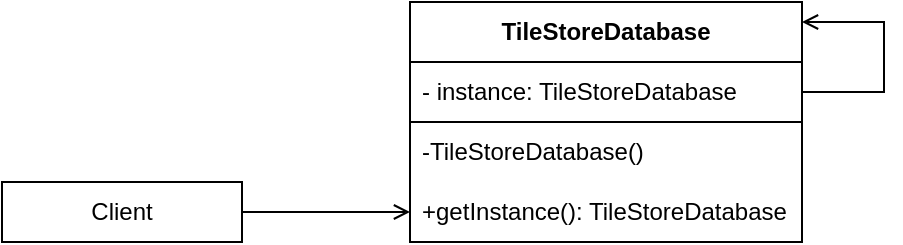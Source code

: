<mxfile version="22.1.0" type="device">
  <diagram name="Страница — 1" id="DvHAV4rDUdZ_pgSwHU-f">
    <mxGraphModel dx="715" dy="460" grid="1" gridSize="10" guides="1" tooltips="1" connect="1" arrows="1" fold="1" page="1" pageScale="1" pageWidth="827" pageHeight="1169" math="0" shadow="0">
      <root>
        <mxCell id="0" />
        <mxCell id="1" parent="0" />
        <mxCell id="VBnZshdeBotuiHCQ5XCg-6" style="edgeStyle=orthogonalEdgeStyle;rounded=0;orthogonalLoop=1;jettySize=auto;html=1;exitX=1;exitY=0.5;exitDx=0;exitDy=0;entryX=0;entryY=0.5;entryDx=0;entryDy=0;endArrow=open;endFill=0;" edge="1" parent="1" source="VBnZshdeBotuiHCQ5XCg-1" target="VBnZshdeBotuiHCQ5XCg-5">
          <mxGeometry relative="1" as="geometry" />
        </mxCell>
        <mxCell id="VBnZshdeBotuiHCQ5XCg-1" value="Client" style="rounded=0;whiteSpace=wrap;html=1;" vertex="1" parent="1">
          <mxGeometry x="210" y="290" width="120" height="30" as="geometry" />
        </mxCell>
        <mxCell id="VBnZshdeBotuiHCQ5XCg-2" value="&lt;b&gt;TileStoreDatabase&lt;/b&gt;" style="swimlane;fontStyle=0;childLayout=stackLayout;horizontal=1;startSize=30;horizontalStack=0;resizeParent=1;resizeParentMax=0;resizeLast=0;collapsible=1;marginBottom=0;whiteSpace=wrap;html=1;" vertex="1" parent="1">
          <mxGeometry x="414" y="200" width="196" height="120" as="geometry" />
        </mxCell>
        <mxCell id="VBnZshdeBotuiHCQ5XCg-7" style="edgeStyle=orthogonalEdgeStyle;rounded=0;orthogonalLoop=1;jettySize=auto;html=1;exitX=1;exitY=0.5;exitDx=0;exitDy=0;endArrow=open;endFill=0;" edge="1" parent="VBnZshdeBotuiHCQ5XCg-2" source="VBnZshdeBotuiHCQ5XCg-3" target="VBnZshdeBotuiHCQ5XCg-2">
          <mxGeometry relative="1" as="geometry">
            <mxPoint x="206" y="10" as="targetPoint" />
            <Array as="points">
              <mxPoint x="237" y="45" />
              <mxPoint x="237" y="10" />
            </Array>
          </mxGeometry>
        </mxCell>
        <mxCell id="VBnZshdeBotuiHCQ5XCg-3" value="- instance: TileStoreDatabase" style="text;strokeColor=default;fillColor=none;align=left;verticalAlign=middle;spacingLeft=4;spacingRight=4;overflow=hidden;points=[[0,0.5],[1,0.5]];portConstraint=eastwest;rotatable=0;whiteSpace=wrap;html=1;" vertex="1" parent="VBnZshdeBotuiHCQ5XCg-2">
          <mxGeometry y="30" width="196" height="30" as="geometry" />
        </mxCell>
        <mxCell id="VBnZshdeBotuiHCQ5XCg-4" value="-TileStoreDatabase()" style="text;strokeColor=none;fillColor=none;align=left;verticalAlign=middle;spacingLeft=4;spacingRight=4;overflow=hidden;points=[[0,0.5],[1,0.5]];portConstraint=eastwest;rotatable=0;whiteSpace=wrap;html=1;" vertex="1" parent="VBnZshdeBotuiHCQ5XCg-2">
          <mxGeometry y="60" width="196" height="30" as="geometry" />
        </mxCell>
        <mxCell id="VBnZshdeBotuiHCQ5XCg-5" value="+getInstance(): TileStoreDatabase" style="text;strokeColor=none;fillColor=none;align=left;verticalAlign=middle;spacingLeft=4;spacingRight=4;overflow=hidden;points=[[0,0.5],[1,0.5]];portConstraint=eastwest;rotatable=0;whiteSpace=wrap;html=1;" vertex="1" parent="VBnZshdeBotuiHCQ5XCg-2">
          <mxGeometry y="90" width="196" height="30" as="geometry" />
        </mxCell>
      </root>
    </mxGraphModel>
  </diagram>
</mxfile>
